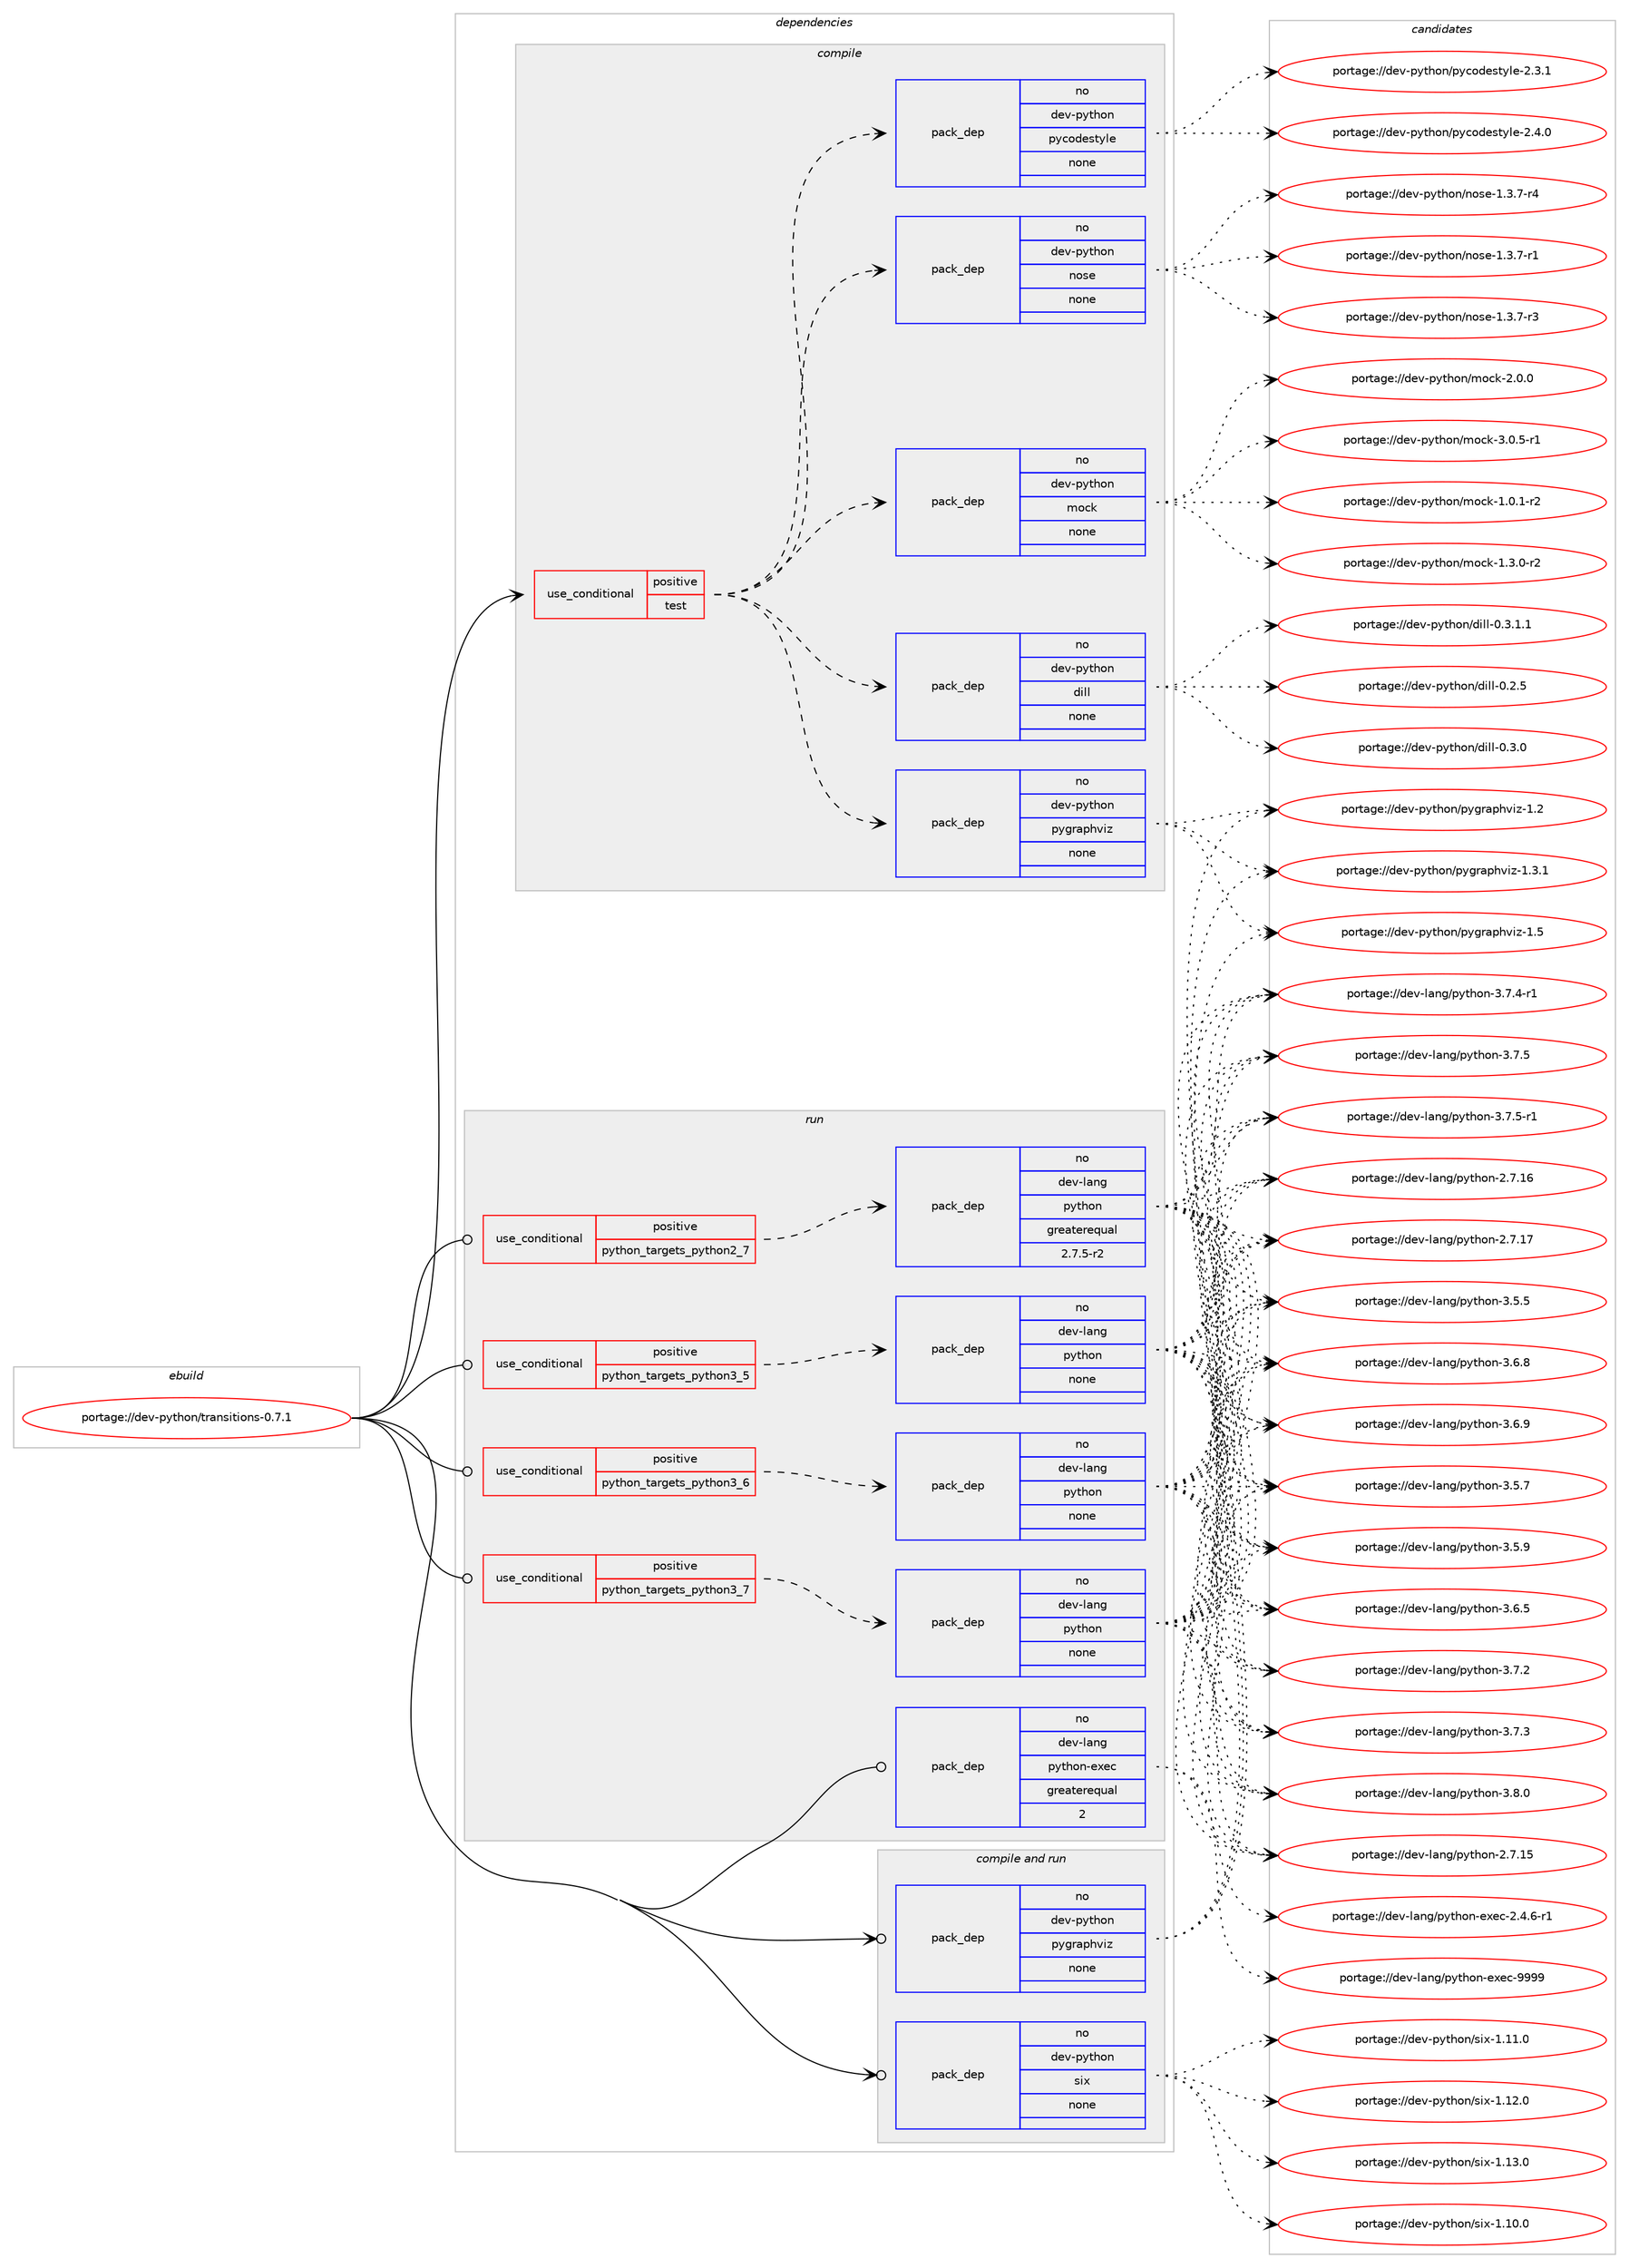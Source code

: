 digraph prolog {

# *************
# Graph options
# *************

newrank=true;
concentrate=true;
compound=true;
graph [rankdir=LR,fontname=Helvetica,fontsize=10,ranksep=1.5];#, ranksep=2.5, nodesep=0.2];
edge  [arrowhead=vee];
node  [fontname=Helvetica,fontsize=10];

# **********
# The ebuild
# **********

subgraph cluster_leftcol {
color=gray;
rank=same;
label=<<i>ebuild</i>>;
id [label="portage://dev-python/transitions-0.7.1", color=red, width=4, href="../dev-python/transitions-0.7.1.svg"];
}

# ****************
# The dependencies
# ****************

subgraph cluster_midcol {
color=gray;
label=<<i>dependencies</i>>;
subgraph cluster_compile {
fillcolor="#eeeeee";
style=filled;
label=<<i>compile</i>>;
subgraph cond39917 {
dependency176183 [label=<<TABLE BORDER="0" CELLBORDER="1" CELLSPACING="0" CELLPADDING="4"><TR><TD ROWSPAN="3" CELLPADDING="10">use_conditional</TD></TR><TR><TD>positive</TD></TR><TR><TD>test</TD></TR></TABLE>>, shape=none, color=red];
subgraph pack132862 {
dependency176184 [label=<<TABLE BORDER="0" CELLBORDER="1" CELLSPACING="0" CELLPADDING="4" WIDTH="220"><TR><TD ROWSPAN="6" CELLPADDING="30">pack_dep</TD></TR><TR><TD WIDTH="110">no</TD></TR><TR><TD>dev-python</TD></TR><TR><TD>dill</TD></TR><TR><TD>none</TD></TR><TR><TD></TD></TR></TABLE>>, shape=none, color=blue];
}
dependency176183:e -> dependency176184:w [weight=20,style="dashed",arrowhead="vee"];
subgraph pack132863 {
dependency176185 [label=<<TABLE BORDER="0" CELLBORDER="1" CELLSPACING="0" CELLPADDING="4" WIDTH="220"><TR><TD ROWSPAN="6" CELLPADDING="30">pack_dep</TD></TR><TR><TD WIDTH="110">no</TD></TR><TR><TD>dev-python</TD></TR><TR><TD>mock</TD></TR><TR><TD>none</TD></TR><TR><TD></TD></TR></TABLE>>, shape=none, color=blue];
}
dependency176183:e -> dependency176185:w [weight=20,style="dashed",arrowhead="vee"];
subgraph pack132864 {
dependency176186 [label=<<TABLE BORDER="0" CELLBORDER="1" CELLSPACING="0" CELLPADDING="4" WIDTH="220"><TR><TD ROWSPAN="6" CELLPADDING="30">pack_dep</TD></TR><TR><TD WIDTH="110">no</TD></TR><TR><TD>dev-python</TD></TR><TR><TD>nose</TD></TR><TR><TD>none</TD></TR><TR><TD></TD></TR></TABLE>>, shape=none, color=blue];
}
dependency176183:e -> dependency176186:w [weight=20,style="dashed",arrowhead="vee"];
subgraph pack132865 {
dependency176187 [label=<<TABLE BORDER="0" CELLBORDER="1" CELLSPACING="0" CELLPADDING="4" WIDTH="220"><TR><TD ROWSPAN="6" CELLPADDING="30">pack_dep</TD></TR><TR><TD WIDTH="110">no</TD></TR><TR><TD>dev-python</TD></TR><TR><TD>pycodestyle</TD></TR><TR><TD>none</TD></TR><TR><TD></TD></TR></TABLE>>, shape=none, color=blue];
}
dependency176183:e -> dependency176187:w [weight=20,style="dashed",arrowhead="vee"];
subgraph pack132866 {
dependency176188 [label=<<TABLE BORDER="0" CELLBORDER="1" CELLSPACING="0" CELLPADDING="4" WIDTH="220"><TR><TD ROWSPAN="6" CELLPADDING="30">pack_dep</TD></TR><TR><TD WIDTH="110">no</TD></TR><TR><TD>dev-python</TD></TR><TR><TD>pygraphviz</TD></TR><TR><TD>none</TD></TR><TR><TD></TD></TR></TABLE>>, shape=none, color=blue];
}
dependency176183:e -> dependency176188:w [weight=20,style="dashed",arrowhead="vee"];
}
id:e -> dependency176183:w [weight=20,style="solid",arrowhead="vee"];
}
subgraph cluster_compileandrun {
fillcolor="#eeeeee";
style=filled;
label=<<i>compile and run</i>>;
subgraph pack132867 {
dependency176189 [label=<<TABLE BORDER="0" CELLBORDER="1" CELLSPACING="0" CELLPADDING="4" WIDTH="220"><TR><TD ROWSPAN="6" CELLPADDING="30">pack_dep</TD></TR><TR><TD WIDTH="110">no</TD></TR><TR><TD>dev-python</TD></TR><TR><TD>pygraphviz</TD></TR><TR><TD>none</TD></TR><TR><TD></TD></TR></TABLE>>, shape=none, color=blue];
}
id:e -> dependency176189:w [weight=20,style="solid",arrowhead="odotvee"];
subgraph pack132868 {
dependency176190 [label=<<TABLE BORDER="0" CELLBORDER="1" CELLSPACING="0" CELLPADDING="4" WIDTH="220"><TR><TD ROWSPAN="6" CELLPADDING="30">pack_dep</TD></TR><TR><TD WIDTH="110">no</TD></TR><TR><TD>dev-python</TD></TR><TR><TD>six</TD></TR><TR><TD>none</TD></TR><TR><TD></TD></TR></TABLE>>, shape=none, color=blue];
}
id:e -> dependency176190:w [weight=20,style="solid",arrowhead="odotvee"];
}
subgraph cluster_run {
fillcolor="#eeeeee";
style=filled;
label=<<i>run</i>>;
subgraph cond39918 {
dependency176191 [label=<<TABLE BORDER="0" CELLBORDER="1" CELLSPACING="0" CELLPADDING="4"><TR><TD ROWSPAN="3" CELLPADDING="10">use_conditional</TD></TR><TR><TD>positive</TD></TR><TR><TD>python_targets_python2_7</TD></TR></TABLE>>, shape=none, color=red];
subgraph pack132869 {
dependency176192 [label=<<TABLE BORDER="0" CELLBORDER="1" CELLSPACING="0" CELLPADDING="4" WIDTH="220"><TR><TD ROWSPAN="6" CELLPADDING="30">pack_dep</TD></TR><TR><TD WIDTH="110">no</TD></TR><TR><TD>dev-lang</TD></TR><TR><TD>python</TD></TR><TR><TD>greaterequal</TD></TR><TR><TD>2.7.5-r2</TD></TR></TABLE>>, shape=none, color=blue];
}
dependency176191:e -> dependency176192:w [weight=20,style="dashed",arrowhead="vee"];
}
id:e -> dependency176191:w [weight=20,style="solid",arrowhead="odot"];
subgraph cond39919 {
dependency176193 [label=<<TABLE BORDER="0" CELLBORDER="1" CELLSPACING="0" CELLPADDING="4"><TR><TD ROWSPAN="3" CELLPADDING="10">use_conditional</TD></TR><TR><TD>positive</TD></TR><TR><TD>python_targets_python3_5</TD></TR></TABLE>>, shape=none, color=red];
subgraph pack132870 {
dependency176194 [label=<<TABLE BORDER="0" CELLBORDER="1" CELLSPACING="0" CELLPADDING="4" WIDTH="220"><TR><TD ROWSPAN="6" CELLPADDING="30">pack_dep</TD></TR><TR><TD WIDTH="110">no</TD></TR><TR><TD>dev-lang</TD></TR><TR><TD>python</TD></TR><TR><TD>none</TD></TR><TR><TD></TD></TR></TABLE>>, shape=none, color=blue];
}
dependency176193:e -> dependency176194:w [weight=20,style="dashed",arrowhead="vee"];
}
id:e -> dependency176193:w [weight=20,style="solid",arrowhead="odot"];
subgraph cond39920 {
dependency176195 [label=<<TABLE BORDER="0" CELLBORDER="1" CELLSPACING="0" CELLPADDING="4"><TR><TD ROWSPAN="3" CELLPADDING="10">use_conditional</TD></TR><TR><TD>positive</TD></TR><TR><TD>python_targets_python3_6</TD></TR></TABLE>>, shape=none, color=red];
subgraph pack132871 {
dependency176196 [label=<<TABLE BORDER="0" CELLBORDER="1" CELLSPACING="0" CELLPADDING="4" WIDTH="220"><TR><TD ROWSPAN="6" CELLPADDING="30">pack_dep</TD></TR><TR><TD WIDTH="110">no</TD></TR><TR><TD>dev-lang</TD></TR><TR><TD>python</TD></TR><TR><TD>none</TD></TR><TR><TD></TD></TR></TABLE>>, shape=none, color=blue];
}
dependency176195:e -> dependency176196:w [weight=20,style="dashed",arrowhead="vee"];
}
id:e -> dependency176195:w [weight=20,style="solid",arrowhead="odot"];
subgraph cond39921 {
dependency176197 [label=<<TABLE BORDER="0" CELLBORDER="1" CELLSPACING="0" CELLPADDING="4"><TR><TD ROWSPAN="3" CELLPADDING="10">use_conditional</TD></TR><TR><TD>positive</TD></TR><TR><TD>python_targets_python3_7</TD></TR></TABLE>>, shape=none, color=red];
subgraph pack132872 {
dependency176198 [label=<<TABLE BORDER="0" CELLBORDER="1" CELLSPACING="0" CELLPADDING="4" WIDTH="220"><TR><TD ROWSPAN="6" CELLPADDING="30">pack_dep</TD></TR><TR><TD WIDTH="110">no</TD></TR><TR><TD>dev-lang</TD></TR><TR><TD>python</TD></TR><TR><TD>none</TD></TR><TR><TD></TD></TR></TABLE>>, shape=none, color=blue];
}
dependency176197:e -> dependency176198:w [weight=20,style="dashed",arrowhead="vee"];
}
id:e -> dependency176197:w [weight=20,style="solid",arrowhead="odot"];
subgraph pack132873 {
dependency176199 [label=<<TABLE BORDER="0" CELLBORDER="1" CELLSPACING="0" CELLPADDING="4" WIDTH="220"><TR><TD ROWSPAN="6" CELLPADDING="30">pack_dep</TD></TR><TR><TD WIDTH="110">no</TD></TR><TR><TD>dev-lang</TD></TR><TR><TD>python-exec</TD></TR><TR><TD>greaterequal</TD></TR><TR><TD>2</TD></TR></TABLE>>, shape=none, color=blue];
}
id:e -> dependency176199:w [weight=20,style="solid",arrowhead="odot"];
}
}

# **************
# The candidates
# **************

subgraph cluster_choices {
rank=same;
color=gray;
label=<<i>candidates</i>>;

subgraph choice132862 {
color=black;
nodesep=1;
choiceportage1001011184511212111610411111047100105108108454846504653 [label="portage://dev-python/dill-0.2.5", color=red, width=4,href="../dev-python/dill-0.2.5.svg"];
choiceportage1001011184511212111610411111047100105108108454846514648 [label="portage://dev-python/dill-0.3.0", color=red, width=4,href="../dev-python/dill-0.3.0.svg"];
choiceportage10010111845112121116104111110471001051081084548465146494649 [label="portage://dev-python/dill-0.3.1.1", color=red, width=4,href="../dev-python/dill-0.3.1.1.svg"];
dependency176184:e -> choiceportage1001011184511212111610411111047100105108108454846504653:w [style=dotted,weight="100"];
dependency176184:e -> choiceportage1001011184511212111610411111047100105108108454846514648:w [style=dotted,weight="100"];
dependency176184:e -> choiceportage10010111845112121116104111110471001051081084548465146494649:w [style=dotted,weight="100"];
}
subgraph choice132863 {
color=black;
nodesep=1;
choiceportage1001011184511212111610411111047109111991074549464846494511450 [label="portage://dev-python/mock-1.0.1-r2", color=red, width=4,href="../dev-python/mock-1.0.1-r2.svg"];
choiceportage1001011184511212111610411111047109111991074549465146484511450 [label="portage://dev-python/mock-1.3.0-r2", color=red, width=4,href="../dev-python/mock-1.3.0-r2.svg"];
choiceportage100101118451121211161041111104710911199107455046484648 [label="portage://dev-python/mock-2.0.0", color=red, width=4,href="../dev-python/mock-2.0.0.svg"];
choiceportage1001011184511212111610411111047109111991074551464846534511449 [label="portage://dev-python/mock-3.0.5-r1", color=red, width=4,href="../dev-python/mock-3.0.5-r1.svg"];
dependency176185:e -> choiceportage1001011184511212111610411111047109111991074549464846494511450:w [style=dotted,weight="100"];
dependency176185:e -> choiceportage1001011184511212111610411111047109111991074549465146484511450:w [style=dotted,weight="100"];
dependency176185:e -> choiceportage100101118451121211161041111104710911199107455046484648:w [style=dotted,weight="100"];
dependency176185:e -> choiceportage1001011184511212111610411111047109111991074551464846534511449:w [style=dotted,weight="100"];
}
subgraph choice132864 {
color=black;
nodesep=1;
choiceportage10010111845112121116104111110471101111151014549465146554511449 [label="portage://dev-python/nose-1.3.7-r1", color=red, width=4,href="../dev-python/nose-1.3.7-r1.svg"];
choiceportage10010111845112121116104111110471101111151014549465146554511451 [label="portage://dev-python/nose-1.3.7-r3", color=red, width=4,href="../dev-python/nose-1.3.7-r3.svg"];
choiceportage10010111845112121116104111110471101111151014549465146554511452 [label="portage://dev-python/nose-1.3.7-r4", color=red, width=4,href="../dev-python/nose-1.3.7-r4.svg"];
dependency176186:e -> choiceportage10010111845112121116104111110471101111151014549465146554511449:w [style=dotted,weight="100"];
dependency176186:e -> choiceportage10010111845112121116104111110471101111151014549465146554511451:w [style=dotted,weight="100"];
dependency176186:e -> choiceportage10010111845112121116104111110471101111151014549465146554511452:w [style=dotted,weight="100"];
}
subgraph choice132865 {
color=black;
nodesep=1;
choiceportage100101118451121211161041111104711212199111100101115116121108101455046514649 [label="portage://dev-python/pycodestyle-2.3.1", color=red, width=4,href="../dev-python/pycodestyle-2.3.1.svg"];
choiceportage100101118451121211161041111104711212199111100101115116121108101455046524648 [label="portage://dev-python/pycodestyle-2.4.0", color=red, width=4,href="../dev-python/pycodestyle-2.4.0.svg"];
dependency176187:e -> choiceportage100101118451121211161041111104711212199111100101115116121108101455046514649:w [style=dotted,weight="100"];
dependency176187:e -> choiceportage100101118451121211161041111104711212199111100101115116121108101455046524648:w [style=dotted,weight="100"];
}
subgraph choice132866 {
color=black;
nodesep=1;
choiceportage10010111845112121116104111110471121211031149711210411810512245494650 [label="portage://dev-python/pygraphviz-1.2", color=red, width=4,href="../dev-python/pygraphviz-1.2.svg"];
choiceportage100101118451121211161041111104711212110311497112104118105122454946514649 [label="portage://dev-python/pygraphviz-1.3.1", color=red, width=4,href="../dev-python/pygraphviz-1.3.1.svg"];
choiceportage10010111845112121116104111110471121211031149711210411810512245494653 [label="portage://dev-python/pygraphviz-1.5", color=red, width=4,href="../dev-python/pygraphviz-1.5.svg"];
dependency176188:e -> choiceportage10010111845112121116104111110471121211031149711210411810512245494650:w [style=dotted,weight="100"];
dependency176188:e -> choiceportage100101118451121211161041111104711212110311497112104118105122454946514649:w [style=dotted,weight="100"];
dependency176188:e -> choiceportage10010111845112121116104111110471121211031149711210411810512245494653:w [style=dotted,weight="100"];
}
subgraph choice132867 {
color=black;
nodesep=1;
choiceportage10010111845112121116104111110471121211031149711210411810512245494650 [label="portage://dev-python/pygraphviz-1.2", color=red, width=4,href="../dev-python/pygraphviz-1.2.svg"];
choiceportage100101118451121211161041111104711212110311497112104118105122454946514649 [label="portage://dev-python/pygraphviz-1.3.1", color=red, width=4,href="../dev-python/pygraphviz-1.3.1.svg"];
choiceportage10010111845112121116104111110471121211031149711210411810512245494653 [label="portage://dev-python/pygraphviz-1.5", color=red, width=4,href="../dev-python/pygraphviz-1.5.svg"];
dependency176189:e -> choiceportage10010111845112121116104111110471121211031149711210411810512245494650:w [style=dotted,weight="100"];
dependency176189:e -> choiceportage100101118451121211161041111104711212110311497112104118105122454946514649:w [style=dotted,weight="100"];
dependency176189:e -> choiceportage10010111845112121116104111110471121211031149711210411810512245494653:w [style=dotted,weight="100"];
}
subgraph choice132868 {
color=black;
nodesep=1;
choiceportage100101118451121211161041111104711510512045494649484648 [label="portage://dev-python/six-1.10.0", color=red, width=4,href="../dev-python/six-1.10.0.svg"];
choiceportage100101118451121211161041111104711510512045494649494648 [label="portage://dev-python/six-1.11.0", color=red, width=4,href="../dev-python/six-1.11.0.svg"];
choiceportage100101118451121211161041111104711510512045494649504648 [label="portage://dev-python/six-1.12.0", color=red, width=4,href="../dev-python/six-1.12.0.svg"];
choiceportage100101118451121211161041111104711510512045494649514648 [label="portage://dev-python/six-1.13.0", color=red, width=4,href="../dev-python/six-1.13.0.svg"];
dependency176190:e -> choiceportage100101118451121211161041111104711510512045494649484648:w [style=dotted,weight="100"];
dependency176190:e -> choiceportage100101118451121211161041111104711510512045494649494648:w [style=dotted,weight="100"];
dependency176190:e -> choiceportage100101118451121211161041111104711510512045494649504648:w [style=dotted,weight="100"];
dependency176190:e -> choiceportage100101118451121211161041111104711510512045494649514648:w [style=dotted,weight="100"];
}
subgraph choice132869 {
color=black;
nodesep=1;
choiceportage10010111845108971101034711212111610411111045504655464953 [label="portage://dev-lang/python-2.7.15", color=red, width=4,href="../dev-lang/python-2.7.15.svg"];
choiceportage10010111845108971101034711212111610411111045504655464954 [label="portage://dev-lang/python-2.7.16", color=red, width=4,href="../dev-lang/python-2.7.16.svg"];
choiceportage10010111845108971101034711212111610411111045504655464955 [label="portage://dev-lang/python-2.7.17", color=red, width=4,href="../dev-lang/python-2.7.17.svg"];
choiceportage100101118451089711010347112121116104111110455146534653 [label="portage://dev-lang/python-3.5.5", color=red, width=4,href="../dev-lang/python-3.5.5.svg"];
choiceportage100101118451089711010347112121116104111110455146534655 [label="portage://dev-lang/python-3.5.7", color=red, width=4,href="../dev-lang/python-3.5.7.svg"];
choiceportage100101118451089711010347112121116104111110455146534657 [label="portage://dev-lang/python-3.5.9", color=red, width=4,href="../dev-lang/python-3.5.9.svg"];
choiceportage100101118451089711010347112121116104111110455146544653 [label="portage://dev-lang/python-3.6.5", color=red, width=4,href="../dev-lang/python-3.6.5.svg"];
choiceportage100101118451089711010347112121116104111110455146544656 [label="portage://dev-lang/python-3.6.8", color=red, width=4,href="../dev-lang/python-3.6.8.svg"];
choiceportage100101118451089711010347112121116104111110455146544657 [label="portage://dev-lang/python-3.6.9", color=red, width=4,href="../dev-lang/python-3.6.9.svg"];
choiceportage100101118451089711010347112121116104111110455146554650 [label="portage://dev-lang/python-3.7.2", color=red, width=4,href="../dev-lang/python-3.7.2.svg"];
choiceportage100101118451089711010347112121116104111110455146554651 [label="portage://dev-lang/python-3.7.3", color=red, width=4,href="../dev-lang/python-3.7.3.svg"];
choiceportage1001011184510897110103471121211161041111104551465546524511449 [label="portage://dev-lang/python-3.7.4-r1", color=red, width=4,href="../dev-lang/python-3.7.4-r1.svg"];
choiceportage100101118451089711010347112121116104111110455146554653 [label="portage://dev-lang/python-3.7.5", color=red, width=4,href="../dev-lang/python-3.7.5.svg"];
choiceportage1001011184510897110103471121211161041111104551465546534511449 [label="portage://dev-lang/python-3.7.5-r1", color=red, width=4,href="../dev-lang/python-3.7.5-r1.svg"];
choiceportage100101118451089711010347112121116104111110455146564648 [label="portage://dev-lang/python-3.8.0", color=red, width=4,href="../dev-lang/python-3.8.0.svg"];
dependency176192:e -> choiceportage10010111845108971101034711212111610411111045504655464953:w [style=dotted,weight="100"];
dependency176192:e -> choiceportage10010111845108971101034711212111610411111045504655464954:w [style=dotted,weight="100"];
dependency176192:e -> choiceportage10010111845108971101034711212111610411111045504655464955:w [style=dotted,weight="100"];
dependency176192:e -> choiceportage100101118451089711010347112121116104111110455146534653:w [style=dotted,weight="100"];
dependency176192:e -> choiceportage100101118451089711010347112121116104111110455146534655:w [style=dotted,weight="100"];
dependency176192:e -> choiceportage100101118451089711010347112121116104111110455146534657:w [style=dotted,weight="100"];
dependency176192:e -> choiceportage100101118451089711010347112121116104111110455146544653:w [style=dotted,weight="100"];
dependency176192:e -> choiceportage100101118451089711010347112121116104111110455146544656:w [style=dotted,weight="100"];
dependency176192:e -> choiceportage100101118451089711010347112121116104111110455146544657:w [style=dotted,weight="100"];
dependency176192:e -> choiceportage100101118451089711010347112121116104111110455146554650:w [style=dotted,weight="100"];
dependency176192:e -> choiceportage100101118451089711010347112121116104111110455146554651:w [style=dotted,weight="100"];
dependency176192:e -> choiceportage1001011184510897110103471121211161041111104551465546524511449:w [style=dotted,weight="100"];
dependency176192:e -> choiceportage100101118451089711010347112121116104111110455146554653:w [style=dotted,weight="100"];
dependency176192:e -> choiceportage1001011184510897110103471121211161041111104551465546534511449:w [style=dotted,weight="100"];
dependency176192:e -> choiceportage100101118451089711010347112121116104111110455146564648:w [style=dotted,weight="100"];
}
subgraph choice132870 {
color=black;
nodesep=1;
choiceportage10010111845108971101034711212111610411111045504655464953 [label="portage://dev-lang/python-2.7.15", color=red, width=4,href="../dev-lang/python-2.7.15.svg"];
choiceportage10010111845108971101034711212111610411111045504655464954 [label="portage://dev-lang/python-2.7.16", color=red, width=4,href="../dev-lang/python-2.7.16.svg"];
choiceportage10010111845108971101034711212111610411111045504655464955 [label="portage://dev-lang/python-2.7.17", color=red, width=4,href="../dev-lang/python-2.7.17.svg"];
choiceportage100101118451089711010347112121116104111110455146534653 [label="portage://dev-lang/python-3.5.5", color=red, width=4,href="../dev-lang/python-3.5.5.svg"];
choiceportage100101118451089711010347112121116104111110455146534655 [label="portage://dev-lang/python-3.5.7", color=red, width=4,href="../dev-lang/python-3.5.7.svg"];
choiceportage100101118451089711010347112121116104111110455146534657 [label="portage://dev-lang/python-3.5.9", color=red, width=4,href="../dev-lang/python-3.5.9.svg"];
choiceportage100101118451089711010347112121116104111110455146544653 [label="portage://dev-lang/python-3.6.5", color=red, width=4,href="../dev-lang/python-3.6.5.svg"];
choiceportage100101118451089711010347112121116104111110455146544656 [label="portage://dev-lang/python-3.6.8", color=red, width=4,href="../dev-lang/python-3.6.8.svg"];
choiceportage100101118451089711010347112121116104111110455146544657 [label="portage://dev-lang/python-3.6.9", color=red, width=4,href="../dev-lang/python-3.6.9.svg"];
choiceportage100101118451089711010347112121116104111110455146554650 [label="portage://dev-lang/python-3.7.2", color=red, width=4,href="../dev-lang/python-3.7.2.svg"];
choiceportage100101118451089711010347112121116104111110455146554651 [label="portage://dev-lang/python-3.7.3", color=red, width=4,href="../dev-lang/python-3.7.3.svg"];
choiceportage1001011184510897110103471121211161041111104551465546524511449 [label="portage://dev-lang/python-3.7.4-r1", color=red, width=4,href="../dev-lang/python-3.7.4-r1.svg"];
choiceportage100101118451089711010347112121116104111110455146554653 [label="portage://dev-lang/python-3.7.5", color=red, width=4,href="../dev-lang/python-3.7.5.svg"];
choiceportage1001011184510897110103471121211161041111104551465546534511449 [label="portage://dev-lang/python-3.7.5-r1", color=red, width=4,href="../dev-lang/python-3.7.5-r1.svg"];
choiceportage100101118451089711010347112121116104111110455146564648 [label="portage://dev-lang/python-3.8.0", color=red, width=4,href="../dev-lang/python-3.8.0.svg"];
dependency176194:e -> choiceportage10010111845108971101034711212111610411111045504655464953:w [style=dotted,weight="100"];
dependency176194:e -> choiceportage10010111845108971101034711212111610411111045504655464954:w [style=dotted,weight="100"];
dependency176194:e -> choiceportage10010111845108971101034711212111610411111045504655464955:w [style=dotted,weight="100"];
dependency176194:e -> choiceportage100101118451089711010347112121116104111110455146534653:w [style=dotted,weight="100"];
dependency176194:e -> choiceportage100101118451089711010347112121116104111110455146534655:w [style=dotted,weight="100"];
dependency176194:e -> choiceportage100101118451089711010347112121116104111110455146534657:w [style=dotted,weight="100"];
dependency176194:e -> choiceportage100101118451089711010347112121116104111110455146544653:w [style=dotted,weight="100"];
dependency176194:e -> choiceportage100101118451089711010347112121116104111110455146544656:w [style=dotted,weight="100"];
dependency176194:e -> choiceportage100101118451089711010347112121116104111110455146544657:w [style=dotted,weight="100"];
dependency176194:e -> choiceportage100101118451089711010347112121116104111110455146554650:w [style=dotted,weight="100"];
dependency176194:e -> choiceportage100101118451089711010347112121116104111110455146554651:w [style=dotted,weight="100"];
dependency176194:e -> choiceportage1001011184510897110103471121211161041111104551465546524511449:w [style=dotted,weight="100"];
dependency176194:e -> choiceportage100101118451089711010347112121116104111110455146554653:w [style=dotted,weight="100"];
dependency176194:e -> choiceportage1001011184510897110103471121211161041111104551465546534511449:w [style=dotted,weight="100"];
dependency176194:e -> choiceportage100101118451089711010347112121116104111110455146564648:w [style=dotted,weight="100"];
}
subgraph choice132871 {
color=black;
nodesep=1;
choiceportage10010111845108971101034711212111610411111045504655464953 [label="portage://dev-lang/python-2.7.15", color=red, width=4,href="../dev-lang/python-2.7.15.svg"];
choiceportage10010111845108971101034711212111610411111045504655464954 [label="portage://dev-lang/python-2.7.16", color=red, width=4,href="../dev-lang/python-2.7.16.svg"];
choiceportage10010111845108971101034711212111610411111045504655464955 [label="portage://dev-lang/python-2.7.17", color=red, width=4,href="../dev-lang/python-2.7.17.svg"];
choiceportage100101118451089711010347112121116104111110455146534653 [label="portage://dev-lang/python-3.5.5", color=red, width=4,href="../dev-lang/python-3.5.5.svg"];
choiceportage100101118451089711010347112121116104111110455146534655 [label="portage://dev-lang/python-3.5.7", color=red, width=4,href="../dev-lang/python-3.5.7.svg"];
choiceportage100101118451089711010347112121116104111110455146534657 [label="portage://dev-lang/python-3.5.9", color=red, width=4,href="../dev-lang/python-3.5.9.svg"];
choiceportage100101118451089711010347112121116104111110455146544653 [label="portage://dev-lang/python-3.6.5", color=red, width=4,href="../dev-lang/python-3.6.5.svg"];
choiceportage100101118451089711010347112121116104111110455146544656 [label="portage://dev-lang/python-3.6.8", color=red, width=4,href="../dev-lang/python-3.6.8.svg"];
choiceportage100101118451089711010347112121116104111110455146544657 [label="portage://dev-lang/python-3.6.9", color=red, width=4,href="../dev-lang/python-3.6.9.svg"];
choiceportage100101118451089711010347112121116104111110455146554650 [label="portage://dev-lang/python-3.7.2", color=red, width=4,href="../dev-lang/python-3.7.2.svg"];
choiceportage100101118451089711010347112121116104111110455146554651 [label="portage://dev-lang/python-3.7.3", color=red, width=4,href="../dev-lang/python-3.7.3.svg"];
choiceportage1001011184510897110103471121211161041111104551465546524511449 [label="portage://dev-lang/python-3.7.4-r1", color=red, width=4,href="../dev-lang/python-3.7.4-r1.svg"];
choiceportage100101118451089711010347112121116104111110455146554653 [label="portage://dev-lang/python-3.7.5", color=red, width=4,href="../dev-lang/python-3.7.5.svg"];
choiceportage1001011184510897110103471121211161041111104551465546534511449 [label="portage://dev-lang/python-3.7.5-r1", color=red, width=4,href="../dev-lang/python-3.7.5-r1.svg"];
choiceportage100101118451089711010347112121116104111110455146564648 [label="portage://dev-lang/python-3.8.0", color=red, width=4,href="../dev-lang/python-3.8.0.svg"];
dependency176196:e -> choiceportage10010111845108971101034711212111610411111045504655464953:w [style=dotted,weight="100"];
dependency176196:e -> choiceportage10010111845108971101034711212111610411111045504655464954:w [style=dotted,weight="100"];
dependency176196:e -> choiceportage10010111845108971101034711212111610411111045504655464955:w [style=dotted,weight="100"];
dependency176196:e -> choiceportage100101118451089711010347112121116104111110455146534653:w [style=dotted,weight="100"];
dependency176196:e -> choiceportage100101118451089711010347112121116104111110455146534655:w [style=dotted,weight="100"];
dependency176196:e -> choiceportage100101118451089711010347112121116104111110455146534657:w [style=dotted,weight="100"];
dependency176196:e -> choiceportage100101118451089711010347112121116104111110455146544653:w [style=dotted,weight="100"];
dependency176196:e -> choiceportage100101118451089711010347112121116104111110455146544656:w [style=dotted,weight="100"];
dependency176196:e -> choiceportage100101118451089711010347112121116104111110455146544657:w [style=dotted,weight="100"];
dependency176196:e -> choiceportage100101118451089711010347112121116104111110455146554650:w [style=dotted,weight="100"];
dependency176196:e -> choiceportage100101118451089711010347112121116104111110455146554651:w [style=dotted,weight="100"];
dependency176196:e -> choiceportage1001011184510897110103471121211161041111104551465546524511449:w [style=dotted,weight="100"];
dependency176196:e -> choiceportage100101118451089711010347112121116104111110455146554653:w [style=dotted,weight="100"];
dependency176196:e -> choiceportage1001011184510897110103471121211161041111104551465546534511449:w [style=dotted,weight="100"];
dependency176196:e -> choiceportage100101118451089711010347112121116104111110455146564648:w [style=dotted,weight="100"];
}
subgraph choice132872 {
color=black;
nodesep=1;
choiceportage10010111845108971101034711212111610411111045504655464953 [label="portage://dev-lang/python-2.7.15", color=red, width=4,href="../dev-lang/python-2.7.15.svg"];
choiceportage10010111845108971101034711212111610411111045504655464954 [label="portage://dev-lang/python-2.7.16", color=red, width=4,href="../dev-lang/python-2.7.16.svg"];
choiceportage10010111845108971101034711212111610411111045504655464955 [label="portage://dev-lang/python-2.7.17", color=red, width=4,href="../dev-lang/python-2.7.17.svg"];
choiceportage100101118451089711010347112121116104111110455146534653 [label="portage://dev-lang/python-3.5.5", color=red, width=4,href="../dev-lang/python-3.5.5.svg"];
choiceportage100101118451089711010347112121116104111110455146534655 [label="portage://dev-lang/python-3.5.7", color=red, width=4,href="../dev-lang/python-3.5.7.svg"];
choiceportage100101118451089711010347112121116104111110455146534657 [label="portage://dev-lang/python-3.5.9", color=red, width=4,href="../dev-lang/python-3.5.9.svg"];
choiceportage100101118451089711010347112121116104111110455146544653 [label="portage://dev-lang/python-3.6.5", color=red, width=4,href="../dev-lang/python-3.6.5.svg"];
choiceportage100101118451089711010347112121116104111110455146544656 [label="portage://dev-lang/python-3.6.8", color=red, width=4,href="../dev-lang/python-3.6.8.svg"];
choiceportage100101118451089711010347112121116104111110455146544657 [label="portage://dev-lang/python-3.6.9", color=red, width=4,href="../dev-lang/python-3.6.9.svg"];
choiceportage100101118451089711010347112121116104111110455146554650 [label="portage://dev-lang/python-3.7.2", color=red, width=4,href="../dev-lang/python-3.7.2.svg"];
choiceportage100101118451089711010347112121116104111110455146554651 [label="portage://dev-lang/python-3.7.3", color=red, width=4,href="../dev-lang/python-3.7.3.svg"];
choiceportage1001011184510897110103471121211161041111104551465546524511449 [label="portage://dev-lang/python-3.7.4-r1", color=red, width=4,href="../dev-lang/python-3.7.4-r1.svg"];
choiceportage100101118451089711010347112121116104111110455146554653 [label="portage://dev-lang/python-3.7.5", color=red, width=4,href="../dev-lang/python-3.7.5.svg"];
choiceportage1001011184510897110103471121211161041111104551465546534511449 [label="portage://dev-lang/python-3.7.5-r1", color=red, width=4,href="../dev-lang/python-3.7.5-r1.svg"];
choiceportage100101118451089711010347112121116104111110455146564648 [label="portage://dev-lang/python-3.8.0", color=red, width=4,href="../dev-lang/python-3.8.0.svg"];
dependency176198:e -> choiceportage10010111845108971101034711212111610411111045504655464953:w [style=dotted,weight="100"];
dependency176198:e -> choiceportage10010111845108971101034711212111610411111045504655464954:w [style=dotted,weight="100"];
dependency176198:e -> choiceportage10010111845108971101034711212111610411111045504655464955:w [style=dotted,weight="100"];
dependency176198:e -> choiceportage100101118451089711010347112121116104111110455146534653:w [style=dotted,weight="100"];
dependency176198:e -> choiceportage100101118451089711010347112121116104111110455146534655:w [style=dotted,weight="100"];
dependency176198:e -> choiceportage100101118451089711010347112121116104111110455146534657:w [style=dotted,weight="100"];
dependency176198:e -> choiceportage100101118451089711010347112121116104111110455146544653:w [style=dotted,weight="100"];
dependency176198:e -> choiceportage100101118451089711010347112121116104111110455146544656:w [style=dotted,weight="100"];
dependency176198:e -> choiceportage100101118451089711010347112121116104111110455146544657:w [style=dotted,weight="100"];
dependency176198:e -> choiceportage100101118451089711010347112121116104111110455146554650:w [style=dotted,weight="100"];
dependency176198:e -> choiceportage100101118451089711010347112121116104111110455146554651:w [style=dotted,weight="100"];
dependency176198:e -> choiceportage1001011184510897110103471121211161041111104551465546524511449:w [style=dotted,weight="100"];
dependency176198:e -> choiceportage100101118451089711010347112121116104111110455146554653:w [style=dotted,weight="100"];
dependency176198:e -> choiceportage1001011184510897110103471121211161041111104551465546534511449:w [style=dotted,weight="100"];
dependency176198:e -> choiceportage100101118451089711010347112121116104111110455146564648:w [style=dotted,weight="100"];
}
subgraph choice132873 {
color=black;
nodesep=1;
choiceportage10010111845108971101034711212111610411111045101120101994550465246544511449 [label="portage://dev-lang/python-exec-2.4.6-r1", color=red, width=4,href="../dev-lang/python-exec-2.4.6-r1.svg"];
choiceportage10010111845108971101034711212111610411111045101120101994557575757 [label="portage://dev-lang/python-exec-9999", color=red, width=4,href="../dev-lang/python-exec-9999.svg"];
dependency176199:e -> choiceportage10010111845108971101034711212111610411111045101120101994550465246544511449:w [style=dotted,weight="100"];
dependency176199:e -> choiceportage10010111845108971101034711212111610411111045101120101994557575757:w [style=dotted,weight="100"];
}
}

}
